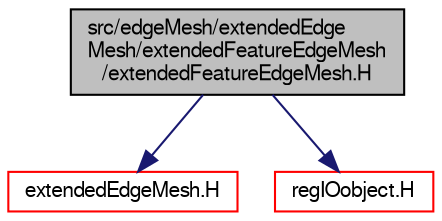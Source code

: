 digraph "src/edgeMesh/extendedEdgeMesh/extendedFeatureEdgeMesh/extendedFeatureEdgeMesh.H"
{
  bgcolor="transparent";
  edge [fontname="FreeSans",fontsize="10",labelfontname="FreeSans",labelfontsize="10"];
  node [fontname="FreeSans",fontsize="10",shape=record];
  Node0 [label="src/edgeMesh/extendedEdge\lMesh/extendedFeatureEdgeMesh\l/extendedFeatureEdgeMesh.H",height=0.2,width=0.4,color="black", fillcolor="grey75", style="filled", fontcolor="black"];
  Node0 -> Node1 [color="midnightblue",fontsize="10",style="solid",fontname="FreeSans"];
  Node1 [label="extendedEdgeMesh.H",height=0.2,width=0.4,color="red",URL="$a00968.html"];
  Node0 -> Node174 [color="midnightblue",fontsize="10",style="solid",fontname="FreeSans"];
  Node174 [label="regIOobject.H",height=0.2,width=0.4,color="red",URL="$a09251.html"];
}
